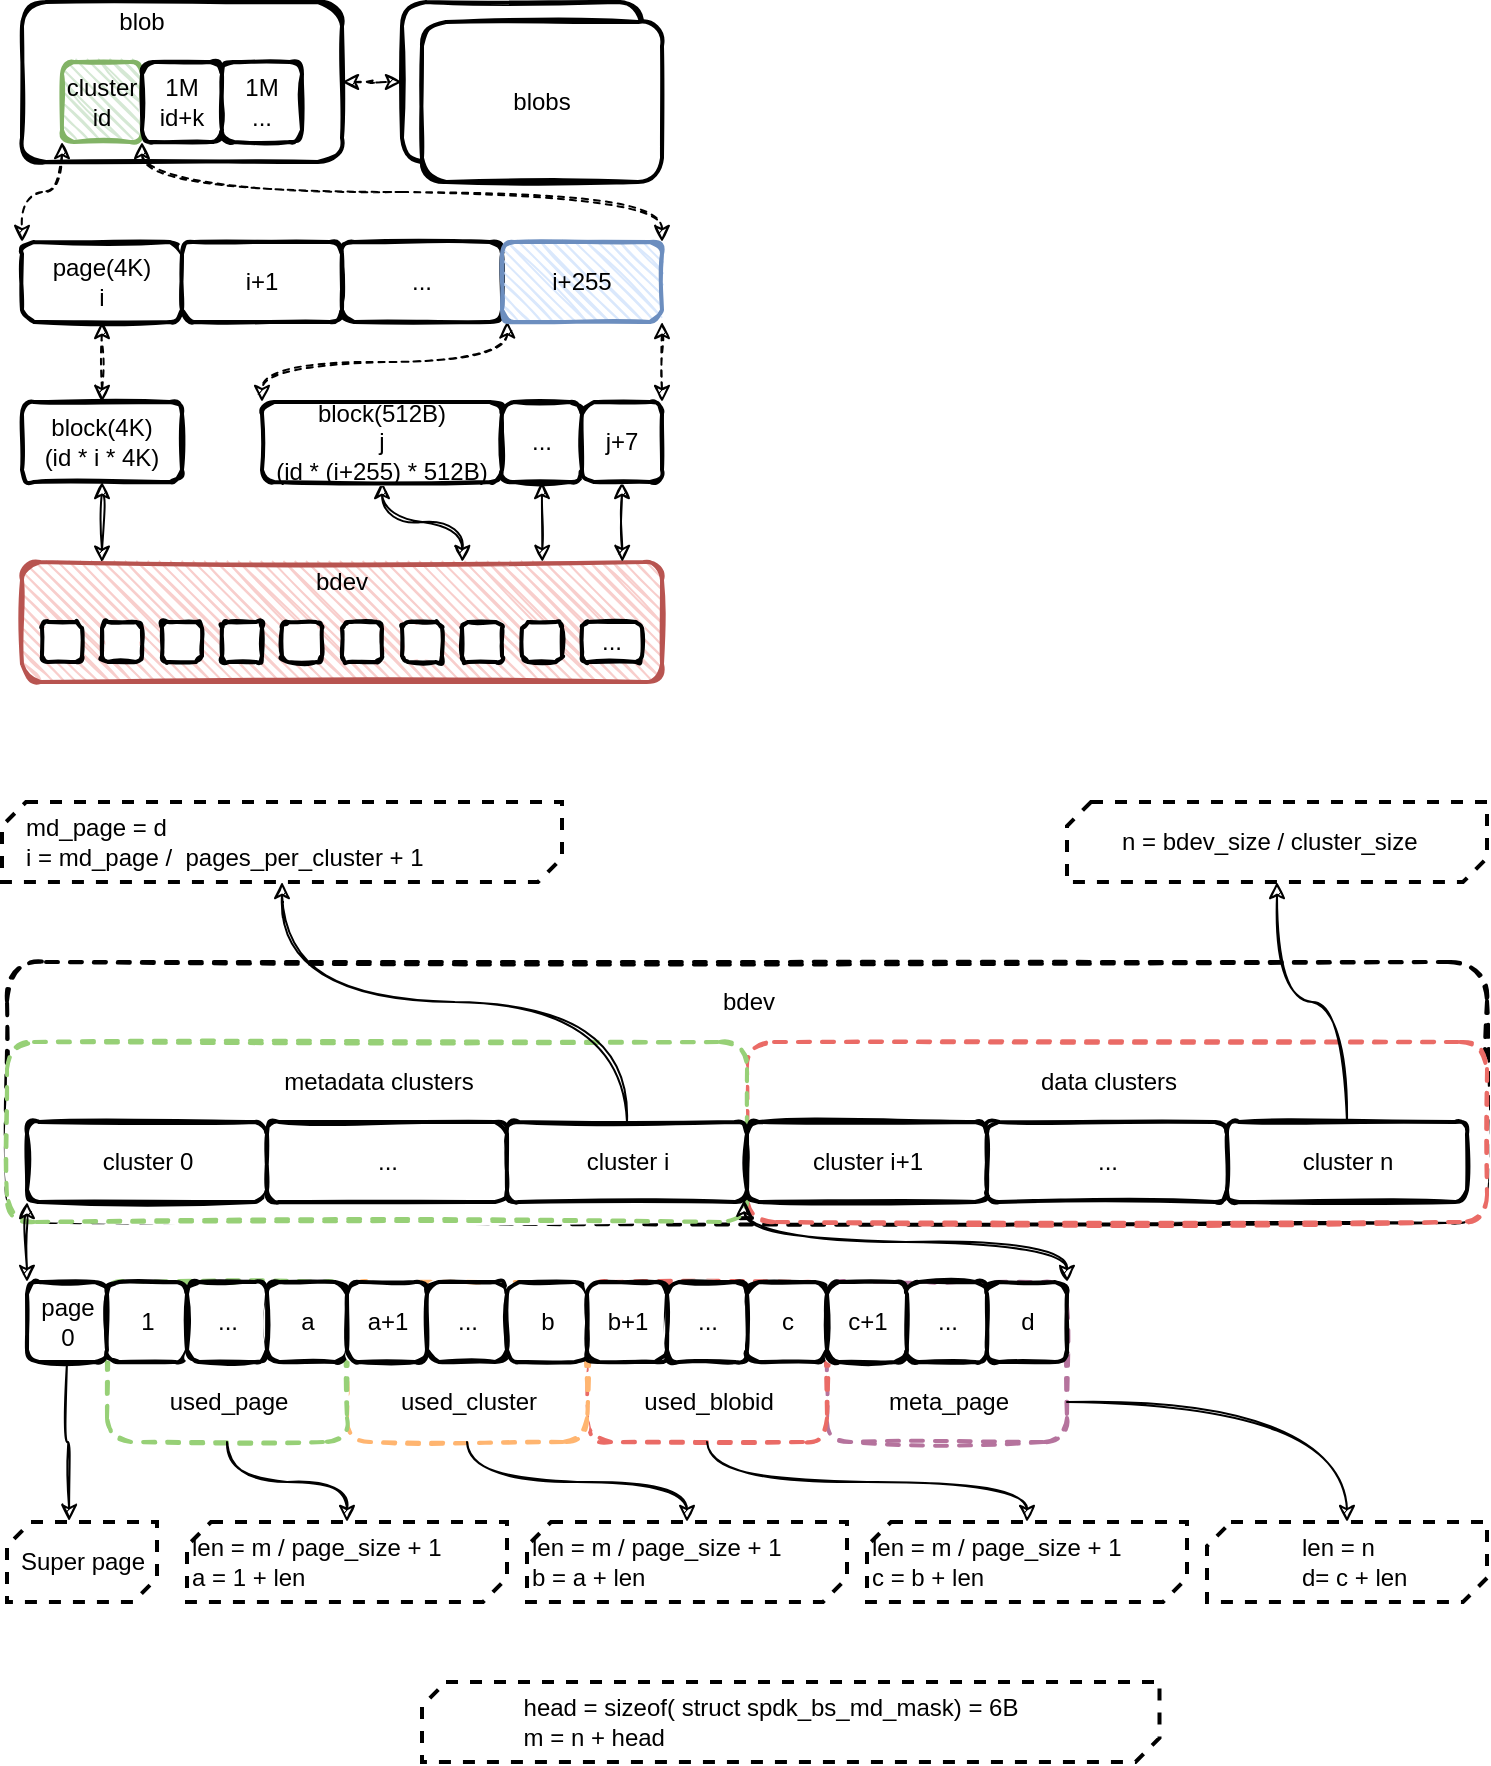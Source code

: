 <mxfile version="14.8.5" type="github" pages="3">
  <diagram id="HMUfEcPvsCLcHgVx3CYw" name="blobstore">
    <mxGraphModel dx="813" dy="528" grid="1" gridSize="10" guides="1" tooltips="1" connect="1" arrows="1" fold="1" page="1" pageScale="1" pageWidth="827" pageHeight="1169" math="0" shadow="0">
      <root>
        <mxCell id="0" />
        <mxCell id="1" parent="0" />
        <mxCell id="opUjCVgP9MgVqrXwYfAH-7" style="edgeStyle=orthogonalEdgeStyle;curved=1;rounded=0;sketch=1;orthogonalLoop=1;jettySize=auto;html=1;entryX=0;entryY=0.5;entryDx=0;entryDy=0;dashed=1;startArrow=classic;startFill=1;" parent="1" source="yjkvnuQAUtMfFMIKTsWW-1" target="opUjCVgP9MgVqrXwYfAH-2" edge="1">
          <mxGeometry relative="1" as="geometry" />
        </mxCell>
        <mxCell id="yjkvnuQAUtMfFMIKTsWW-1" value="" style="rounded=1;whiteSpace=wrap;html=1;strokeWidth=2;fillWeight=4;hachureGap=8;hachureAngle=45;sketch=1;fillColor=#FFFFFF;" parent="1" vertex="1">
          <mxGeometry x="40" y="40" width="160" height="80" as="geometry" />
        </mxCell>
        <UserObject label="blob" placeholders="1" name="Variable" id="opUjCVgP9MgVqrXwYfAH-1">
          <mxCell style="text;html=1;strokeColor=none;fillColor=none;align=center;verticalAlign=middle;whiteSpace=wrap;overflow=hidden;fillWeight=1;hachureGap=4;" parent="1" vertex="1">
            <mxGeometry x="75" y="40" width="50" height="20" as="geometry" />
          </mxCell>
        </UserObject>
        <mxCell id="opUjCVgP9MgVqrXwYfAH-2" value="" style="rounded=1;whiteSpace=wrap;html=1;strokeWidth=2;fillWeight=4;hachureGap=8;hachureAngle=45;sketch=1;fillColor=#FFFFFF;" parent="1" vertex="1">
          <mxGeometry x="230" y="40" width="120" height="80" as="geometry" />
        </mxCell>
        <mxCell id="opUjCVgP9MgVqrXwYfAH-3" value="blobs" style="rounded=1;whiteSpace=wrap;html=1;strokeWidth=2;fillWeight=4;hachureGap=8;hachureAngle=45;sketch=1;fillColor=#FFFFFF;" parent="1" vertex="1">
          <mxGeometry x="240" y="50" width="120" height="80" as="geometry" />
        </mxCell>
        <mxCell id="opUjCVgP9MgVqrXwYfAH-14" style="edgeStyle=orthogonalEdgeStyle;curved=1;rounded=0;sketch=1;orthogonalLoop=1;jettySize=auto;html=1;exitX=0;exitY=1;exitDx=0;exitDy=0;entryX=0;entryY=0;entryDx=0;entryDy=0;dashed=1;startArrow=classic;startFill=1;" parent="1" source="opUjCVgP9MgVqrXwYfAH-5" target="opUjCVgP9MgVqrXwYfAH-9" edge="1">
          <mxGeometry relative="1" as="geometry" />
        </mxCell>
        <mxCell id="opUjCVgP9MgVqrXwYfAH-15" style="edgeStyle=orthogonalEdgeStyle;curved=1;rounded=0;sketch=1;orthogonalLoop=1;jettySize=auto;html=1;entryX=1;entryY=0;entryDx=0;entryDy=0;dashed=1;startArrow=classic;startFill=1;exitX=0;exitY=1;exitDx=0;exitDy=0;" parent="1" source="opUjCVgP9MgVqrXwYfAH-6" target="opUjCVgP9MgVqrXwYfAH-13" edge="1">
          <mxGeometry relative="1" as="geometry" />
        </mxCell>
        <mxCell id="opUjCVgP9MgVqrXwYfAH-5" value="cluster&lt;br&gt;id" style="rounded=1;whiteSpace=wrap;html=1;strokeWidth=2;fillWeight=1;hachureGap=4;hachureAngle=45;sketch=1;fillColor=#d5e8d4;strokeColor=#82b366;" parent="1" vertex="1">
          <mxGeometry x="60" y="70" width="40" height="40" as="geometry" />
        </mxCell>
        <mxCell id="opUjCVgP9MgVqrXwYfAH-6" value="1M&lt;br&gt;id+k" style="rounded=1;whiteSpace=wrap;html=1;strokeWidth=2;fillWeight=4;hachureGap=8;hachureAngle=45;sketch=1;fillColor=#FFFFFF;" parent="1" vertex="1">
          <mxGeometry x="100" y="70" width="40" height="40" as="geometry" />
        </mxCell>
        <mxCell id="opUjCVgP9MgVqrXwYfAH-17" style="edgeStyle=orthogonalEdgeStyle;curved=1;rounded=0;sketch=1;orthogonalLoop=1;jettySize=auto;html=1;entryX=0.5;entryY=0;entryDx=0;entryDy=0;dashed=1;startArrow=classic;startFill=1;" parent="1" source="opUjCVgP9MgVqrXwYfAH-9" target="opUjCVgP9MgVqrXwYfAH-16" edge="1">
          <mxGeometry relative="1" as="geometry" />
        </mxCell>
        <mxCell id="opUjCVgP9MgVqrXwYfAH-9" value="page(4K)&lt;br&gt;i" style="rounded=1;whiteSpace=wrap;html=1;strokeWidth=2;fillWeight=4;hachureGap=8;hachureAngle=45;sketch=1;fillColor=#FFFFFF;" parent="1" vertex="1">
          <mxGeometry x="40" y="160" width="80" height="40" as="geometry" />
        </mxCell>
        <mxCell id="opUjCVgP9MgVqrXwYfAH-11" value="i+1" style="rounded=1;whiteSpace=wrap;html=1;strokeWidth=2;fillWeight=4;hachureGap=8;hachureAngle=45;sketch=1;fillColor=#FFFFFF;" parent="1" vertex="1">
          <mxGeometry x="120" y="160" width="80" height="40" as="geometry" />
        </mxCell>
        <mxCell id="opUjCVgP9MgVqrXwYfAH-12" value="..." style="rounded=1;whiteSpace=wrap;html=1;strokeWidth=2;fillWeight=4;hachureGap=8;hachureAngle=45;sketch=1;fillColor=#FFFFFF;" parent="1" vertex="1">
          <mxGeometry x="200" y="160" width="80" height="40" as="geometry" />
        </mxCell>
        <mxCell id="opUjCVgP9MgVqrXwYfAH-43" style="edgeStyle=orthogonalEdgeStyle;curved=1;rounded=0;sketch=1;orthogonalLoop=1;jettySize=auto;html=1;entryX=0;entryY=0;entryDx=0;entryDy=0;startArrow=classic;startFill=1;exitX=0.033;exitY=0.992;exitDx=0;exitDy=0;exitPerimeter=0;dashed=1;" parent="1" source="opUjCVgP9MgVqrXwYfAH-13" target="opUjCVgP9MgVqrXwYfAH-39" edge="1">
          <mxGeometry relative="1" as="geometry" />
        </mxCell>
        <mxCell id="opUjCVgP9MgVqrXwYfAH-44" style="edgeStyle=orthogonalEdgeStyle;curved=1;rounded=0;sketch=1;orthogonalLoop=1;jettySize=auto;html=1;entryX=1;entryY=0;entryDx=0;entryDy=0;dashed=1;startArrow=classic;startFill=1;exitX=1;exitY=1;exitDx=0;exitDy=0;" parent="1" source="opUjCVgP9MgVqrXwYfAH-13" target="opUjCVgP9MgVqrXwYfAH-42" edge="1">
          <mxGeometry relative="1" as="geometry" />
        </mxCell>
        <mxCell id="opUjCVgP9MgVqrXwYfAH-13" value="i+255" style="rounded=1;whiteSpace=wrap;html=1;strokeWidth=2;fillWeight=1;hachureGap=4;hachureAngle=45;sketch=1;fillColor=#dae8fc;strokeColor=#6c8ebf;" parent="1" vertex="1">
          <mxGeometry x="280" y="160" width="80" height="40" as="geometry" />
        </mxCell>
        <mxCell id="opUjCVgP9MgVqrXwYfAH-38" style="edgeStyle=orthogonalEdgeStyle;curved=1;rounded=0;sketch=1;orthogonalLoop=1;jettySize=auto;html=1;entryX=0.125;entryY=0.006;entryDx=0;entryDy=0;entryPerimeter=0;startArrow=classic;startFill=1;" parent="1" source="opUjCVgP9MgVqrXwYfAH-16" target="opUjCVgP9MgVqrXwYfAH-21" edge="1">
          <mxGeometry relative="1" as="geometry" />
        </mxCell>
        <mxCell id="opUjCVgP9MgVqrXwYfAH-16" value="block(4K)&lt;br&gt;(id * i * 4K)" style="rounded=1;whiteSpace=wrap;html=1;strokeWidth=2;fillWeight=4;hachureGap=8;hachureAngle=45;sketch=1;fillColor=#FFFFFF;" parent="1" vertex="1">
          <mxGeometry x="40" y="240" width="80" height="40" as="geometry" />
        </mxCell>
        <mxCell id="opUjCVgP9MgVqrXwYfAH-21" value="" style="rounded=1;whiteSpace=wrap;html=1;strokeWidth=2;fillWeight=1;hachureGap=4;hachureAngle=45;sketch=1;fillColor=#f8cecc;strokeColor=#b85450;" parent="1" vertex="1">
          <mxGeometry x="40" y="320" width="320" height="60" as="geometry" />
        </mxCell>
        <mxCell id="opUjCVgP9MgVqrXwYfAH-22" value="" style="rounded=1;whiteSpace=wrap;html=1;strokeWidth=2;fillWeight=4;hachureGap=8;hachureAngle=45;sketch=1;fillColor=#FFFFFF;" parent="1" vertex="1">
          <mxGeometry x="50" y="350" width="20" height="20" as="geometry" />
        </mxCell>
        <mxCell id="opUjCVgP9MgVqrXwYfAH-28" value="" style="rounded=1;whiteSpace=wrap;html=1;strokeWidth=2;fillWeight=4;hachureGap=8;hachureAngle=45;sketch=1;fillColor=#FFFFFF;" parent="1" vertex="1">
          <mxGeometry x="80" y="350" width="20" height="20" as="geometry" />
        </mxCell>
        <mxCell id="opUjCVgP9MgVqrXwYfAH-29" value="" style="rounded=1;whiteSpace=wrap;html=1;strokeWidth=2;fillWeight=4;hachureGap=8;hachureAngle=45;sketch=1;fillColor=#FFFFFF;" parent="1" vertex="1">
          <mxGeometry x="110" y="350" width="20" height="20" as="geometry" />
        </mxCell>
        <mxCell id="opUjCVgP9MgVqrXwYfAH-30" value="" style="rounded=1;whiteSpace=wrap;html=1;strokeWidth=2;fillWeight=4;hachureGap=8;hachureAngle=45;sketch=1;fillColor=#FFFFFF;" parent="1" vertex="1">
          <mxGeometry x="140" y="350" width="20" height="20" as="geometry" />
        </mxCell>
        <mxCell id="opUjCVgP9MgVqrXwYfAH-31" value="" style="rounded=1;whiteSpace=wrap;html=1;strokeWidth=2;fillWeight=4;hachureGap=8;hachureAngle=45;sketch=1;fillColor=#FFFFFF;" parent="1" vertex="1">
          <mxGeometry x="170" y="350" width="20" height="20" as="geometry" />
        </mxCell>
        <mxCell id="opUjCVgP9MgVqrXwYfAH-32" value="" style="rounded=1;whiteSpace=wrap;html=1;strokeWidth=2;fillWeight=4;hachureGap=8;hachureAngle=45;sketch=1;fillColor=#FFFFFF;" parent="1" vertex="1">
          <mxGeometry x="200" y="350" width="20" height="20" as="geometry" />
        </mxCell>
        <mxCell id="opUjCVgP9MgVqrXwYfAH-33" value="" style="rounded=1;whiteSpace=wrap;html=1;strokeWidth=2;fillWeight=4;hachureGap=8;hachureAngle=45;sketch=1;fillColor=#FFFFFF;" parent="1" vertex="1">
          <mxGeometry x="230" y="350" width="20" height="20" as="geometry" />
        </mxCell>
        <mxCell id="opUjCVgP9MgVqrXwYfAH-34" value="" style="rounded=1;whiteSpace=wrap;html=1;strokeWidth=2;fillWeight=4;hachureGap=8;hachureAngle=45;sketch=1;fillColor=#FFFFFF;" parent="1" vertex="1">
          <mxGeometry x="260" y="350" width="20" height="20" as="geometry" />
        </mxCell>
        <mxCell id="opUjCVgP9MgVqrXwYfAH-35" value="" style="rounded=1;whiteSpace=wrap;html=1;strokeWidth=2;fillWeight=4;hachureGap=8;hachureAngle=45;sketch=1;fillColor=#FFFFFF;" parent="1" vertex="1">
          <mxGeometry x="290" y="350" width="20" height="20" as="geometry" />
        </mxCell>
        <mxCell id="opUjCVgP9MgVqrXwYfAH-36" value="..." style="rounded=1;whiteSpace=wrap;html=1;strokeWidth=2;fillWeight=4;hachureGap=8;hachureAngle=45;sketch=1;fillColor=#FFFFFF;" parent="1" vertex="1">
          <mxGeometry x="320" y="350" width="30" height="20" as="geometry" />
        </mxCell>
        <UserObject label="bdev" placeholders="1" name="Variable" id="opUjCVgP9MgVqrXwYfAH-37">
          <mxCell style="text;html=1;strokeColor=none;fillColor=none;align=center;verticalAlign=middle;whiteSpace=wrap;overflow=hidden;dashed=1;fillWeight=1;hachureGap=4;" parent="1" vertex="1">
            <mxGeometry x="160" y="320" width="80" height="20" as="geometry" />
          </mxCell>
        </UserObject>
        <mxCell id="opUjCVgP9MgVqrXwYfAH-45" style="edgeStyle=orthogonalEdgeStyle;curved=1;rounded=0;sketch=1;orthogonalLoop=1;jettySize=auto;html=1;entryX=0.688;entryY=0;entryDx=0;entryDy=0;entryPerimeter=0;startArrow=classic;startFill=1;" parent="1" source="opUjCVgP9MgVqrXwYfAH-39" target="opUjCVgP9MgVqrXwYfAH-21" edge="1">
          <mxGeometry relative="1" as="geometry" />
        </mxCell>
        <mxCell id="opUjCVgP9MgVqrXwYfAH-39" value="block(512B)&lt;br&gt;j&lt;br&gt;(id * (i+255) * 512B)" style="rounded=1;whiteSpace=wrap;html=1;strokeWidth=2;fillWeight=4;hachureGap=8;hachureAngle=45;sketch=1;fillColor=#FFFFFF;" parent="1" vertex="1">
          <mxGeometry x="160" y="240" width="120" height="40" as="geometry" />
        </mxCell>
        <mxCell id="opUjCVgP9MgVqrXwYfAH-46" style="edgeStyle=orthogonalEdgeStyle;curved=1;rounded=0;sketch=1;orthogonalLoop=1;jettySize=auto;html=1;entryX=0.813;entryY=0;entryDx=0;entryDy=0;entryPerimeter=0;startArrow=classic;startFill=1;" parent="1" source="opUjCVgP9MgVqrXwYfAH-41" target="opUjCVgP9MgVqrXwYfAH-21" edge="1">
          <mxGeometry relative="1" as="geometry" />
        </mxCell>
        <mxCell id="opUjCVgP9MgVqrXwYfAH-41" value="..." style="rounded=1;whiteSpace=wrap;html=1;strokeWidth=2;fillWeight=4;hachureGap=8;hachureAngle=45;sketch=1;fillColor=#FFFFFF;" parent="1" vertex="1">
          <mxGeometry x="280" y="240" width="40" height="40" as="geometry" />
        </mxCell>
        <mxCell id="opUjCVgP9MgVqrXwYfAH-47" style="edgeStyle=orthogonalEdgeStyle;curved=1;rounded=0;sketch=1;orthogonalLoop=1;jettySize=auto;html=1;entryX=0.938;entryY=0;entryDx=0;entryDy=0;entryPerimeter=0;startArrow=classic;startFill=1;" parent="1" source="opUjCVgP9MgVqrXwYfAH-42" target="opUjCVgP9MgVqrXwYfAH-21" edge="1">
          <mxGeometry relative="1" as="geometry" />
        </mxCell>
        <mxCell id="opUjCVgP9MgVqrXwYfAH-42" value="j+7" style="rounded=1;whiteSpace=wrap;html=1;strokeWidth=2;fillWeight=4;hachureGap=8;hachureAngle=45;sketch=1;fillColor=#FFFFFF;" parent="1" vertex="1">
          <mxGeometry x="320" y="240" width="40" height="40" as="geometry" />
        </mxCell>
        <mxCell id="MxjPXMLoZIJZ8kRGRF24-5" value="" style="group" parent="1" vertex="1" connectable="0">
          <mxGeometry x="30" y="440" width="742.5" height="400" as="geometry" />
        </mxCell>
        <mxCell id="MxjPXMLoZIJZ8kRGRF24-3" value="" style="rounded=1;whiteSpace=wrap;html=1;strokeWidth=2;fillWeight=1;hachureGap=4;hachureAngle=45;sketch=1;dashed=1;" parent="MxjPXMLoZIJZ8kRGRF24-5" vertex="1">
          <mxGeometry x="2.5" y="80" width="740" height="130" as="geometry" />
        </mxCell>
        <mxCell id="6Unt2uhk5CP6XBJUHgeK-4" value="" style="rounded=1;whiteSpace=wrap;html=1;strokeWidth=2;fillWeight=1;hachureGap=4;hachureAngle=45;sketch=1;dashed=1;strokeColor=#B5739D;" parent="MxjPXMLoZIJZ8kRGRF24-5" vertex="1">
          <mxGeometry x="412.5" y="240" width="120" height="80" as="geometry" />
        </mxCell>
        <mxCell id="6Unt2uhk5CP6XBJUHgeK-3" value="" style="rounded=1;whiteSpace=wrap;html=1;strokeWidth=2;fillWeight=1;hachureGap=4;hachureAngle=45;sketch=1;dashed=1;strokeColor=#EA6B66;" parent="MxjPXMLoZIJZ8kRGRF24-5" vertex="1">
          <mxGeometry x="292.5" y="240" width="120" height="80" as="geometry" />
        </mxCell>
        <mxCell id="6Unt2uhk5CP6XBJUHgeK-2" value="" style="rounded=1;whiteSpace=wrap;html=1;strokeWidth=2;fillWeight=1;hachureGap=4;hachureAngle=45;sketch=1;dashed=1;strokeColor=#FFB570;" parent="MxjPXMLoZIJZ8kRGRF24-5" vertex="1">
          <mxGeometry x="172.5" y="240" width="120" height="80" as="geometry" />
        </mxCell>
        <mxCell id="6Unt2uhk5CP6XBJUHgeK-1" value="" style="rounded=1;whiteSpace=wrap;html=1;strokeWidth=2;fillWeight=1;hachureGap=4;hachureAngle=45;sketch=1;dashed=1;strokeColor=#97D077;" parent="MxjPXMLoZIJZ8kRGRF24-5" vertex="1">
          <mxGeometry x="52.5" y="240" width="120" height="80" as="geometry" />
        </mxCell>
        <mxCell id="L-JeNa4OgQUWgZ7uCy0m-9" value="" style="rounded=1;whiteSpace=wrap;html=1;strokeWidth=2;fillWeight=1;hachureGap=4;hachureAngle=45;sketch=1;dashed=1;strokeColor=#EA6B66;" parent="MxjPXMLoZIJZ8kRGRF24-5" vertex="1">
          <mxGeometry x="372.5" y="120" width="370" height="90" as="geometry" />
        </mxCell>
        <mxCell id="L-JeNa4OgQUWgZ7uCy0m-8" value="" style="rounded=1;whiteSpace=wrap;html=1;strokeWidth=2;fillWeight=1;hachureGap=4;hachureAngle=45;sketch=1;dashed=1;strokeColor=#97D077;" parent="MxjPXMLoZIJZ8kRGRF24-5" vertex="1">
          <mxGeometry x="2.5" y="120" width="370" height="90" as="geometry" />
        </mxCell>
        <mxCell id="L-JeNa4OgQUWgZ7uCy0m-1" value="cluster 0" style="rounded=1;whiteSpace=wrap;html=1;strokeWidth=2;fillWeight=1;hachureGap=4;hachureAngle=45;sketch=1;" parent="MxjPXMLoZIJZ8kRGRF24-5" vertex="1">
          <mxGeometry x="12.5" y="160" width="120" height="40" as="geometry" />
        </mxCell>
        <mxCell id="L-JeNa4OgQUWgZ7uCy0m-2" value="..." style="rounded=1;whiteSpace=wrap;html=1;strokeWidth=2;fillWeight=1;hachureGap=4;hachureAngle=45;sketch=1;" parent="MxjPXMLoZIJZ8kRGRF24-5" vertex="1">
          <mxGeometry x="132.5" y="160" width="120" height="40" as="geometry" />
        </mxCell>
        <mxCell id="L-JeNa4OgQUWgZ7uCy0m-3" value="page&lt;br&gt;0" style="rounded=1;whiteSpace=wrap;html=1;strokeWidth=2;fillWeight=1;hachureGap=4;hachureAngle=45;sketch=1;" parent="MxjPXMLoZIJZ8kRGRF24-5" vertex="1">
          <mxGeometry x="12.5" y="240" width="40" height="40" as="geometry" />
        </mxCell>
        <mxCell id="L-JeNa4OgQUWgZ7uCy0m-4" value="cluster i" style="rounded=1;whiteSpace=wrap;html=1;strokeWidth=2;fillWeight=1;hachureGap=4;hachureAngle=45;sketch=1;" parent="MxjPXMLoZIJZ8kRGRF24-5" vertex="1">
          <mxGeometry x="252.5" y="160" width="120" height="40" as="geometry" />
        </mxCell>
        <mxCell id="L-JeNa4OgQUWgZ7uCy0m-25" style="edgeStyle=orthogonalEdgeStyle;curved=1;rounded=0;sketch=1;orthogonalLoop=1;jettySize=auto;html=1;exitX=0.988;exitY=0.972;exitDx=0;exitDy=0;entryX=1;entryY=0;entryDx=0;entryDy=0;startArrow=classic;startFill=1;exitPerimeter=0;" parent="MxjPXMLoZIJZ8kRGRF24-5" source="L-JeNa4OgQUWgZ7uCy0m-4" target="6Unt2uhk5CP6XBJUHgeK-10" edge="1">
          <mxGeometry relative="1" as="geometry">
            <Array as="points">
              <mxPoint x="371.5" y="220" />
              <mxPoint x="532.5" y="220" />
            </Array>
          </mxGeometry>
        </mxCell>
        <mxCell id="L-JeNa4OgQUWgZ7uCy0m-5" value="cluster i+1" style="rounded=1;whiteSpace=wrap;html=1;strokeWidth=2;fillWeight=1;hachureGap=4;hachureAngle=45;sketch=1;" parent="MxjPXMLoZIJZ8kRGRF24-5" vertex="1">
          <mxGeometry x="372.5" y="160" width="120" height="40" as="geometry" />
        </mxCell>
        <mxCell id="L-JeNa4OgQUWgZ7uCy0m-6" value="..." style="rounded=1;whiteSpace=wrap;html=1;strokeWidth=2;fillWeight=1;hachureGap=4;hachureAngle=45;sketch=1;" parent="MxjPXMLoZIJZ8kRGRF24-5" vertex="1">
          <mxGeometry x="492.5" y="160" width="120" height="40" as="geometry" />
        </mxCell>
        <mxCell id="L-JeNa4OgQUWgZ7uCy0m-7" value="cluster n" style="rounded=1;whiteSpace=wrap;html=1;strokeWidth=2;fillWeight=1;hachureGap=4;hachureAngle=45;sketch=1;" parent="MxjPXMLoZIJZ8kRGRF24-5" vertex="1">
          <mxGeometry x="612.5" y="160" width="120" height="40" as="geometry" />
        </mxCell>
        <mxCell id="L-JeNa4OgQUWgZ7uCy0m-11" style="edgeStyle=orthogonalEdgeStyle;curved=1;rounded=0;sketch=1;orthogonalLoop=1;jettySize=auto;html=1;exitX=0;exitY=1;exitDx=0;exitDy=0;entryX=0;entryY=0;entryDx=0;entryDy=0;startArrow=classic;startFill=1;" parent="MxjPXMLoZIJZ8kRGRF24-5" source="L-JeNa4OgQUWgZ7uCy0m-1" target="L-JeNa4OgQUWgZ7uCy0m-3" edge="1">
          <mxGeometry relative="1" as="geometry" />
        </mxCell>
        <mxCell id="L-JeNa4OgQUWgZ7uCy0m-12" value="metadata clusters" style="text;html=1;align=center;verticalAlign=middle;resizable=0;points=[];autosize=1;strokeColor=none;" parent="MxjPXMLoZIJZ8kRGRF24-5" vertex="1">
          <mxGeometry x="132.5" y="130" width="110" height="20" as="geometry" />
        </mxCell>
        <mxCell id="L-JeNa4OgQUWgZ7uCy0m-13" value="data clusters" style="text;html=1;align=center;verticalAlign=middle;resizable=0;points=[];autosize=1;strokeColor=none;" parent="MxjPXMLoZIJZ8kRGRF24-5" vertex="1">
          <mxGeometry x="512.5" y="130" width="80" height="20" as="geometry" />
        </mxCell>
        <mxCell id="L-JeNa4OgQUWgZ7uCy0m-14" value="1" style="rounded=1;whiteSpace=wrap;html=1;strokeWidth=2;fillWeight=1;hachureGap=4;hachureAngle=45;sketch=1;" parent="MxjPXMLoZIJZ8kRGRF24-5" vertex="1">
          <mxGeometry x="52.5" y="240" width="40" height="40" as="geometry" />
        </mxCell>
        <mxCell id="L-JeNa4OgQUWgZ7uCy0m-15" value="..." style="rounded=1;whiteSpace=wrap;html=1;strokeWidth=2;fillWeight=1;hachureGap=4;hachureAngle=45;sketch=1;" parent="MxjPXMLoZIJZ8kRGRF24-5" vertex="1">
          <mxGeometry x="92.5" y="240" width="40" height="40" as="geometry" />
        </mxCell>
        <mxCell id="L-JeNa4OgQUWgZ7uCy0m-16" value="a" style="rounded=1;whiteSpace=wrap;html=1;strokeWidth=2;fillWeight=1;hachureGap=4;hachureAngle=45;sketch=1;" parent="MxjPXMLoZIJZ8kRGRF24-5" vertex="1">
          <mxGeometry x="132.5" y="240" width="40" height="40" as="geometry" />
        </mxCell>
        <mxCell id="L-JeNa4OgQUWgZ7uCy0m-17" value="a+1" style="rounded=1;whiteSpace=wrap;html=1;strokeWidth=2;fillWeight=1;hachureGap=4;hachureAngle=45;sketch=1;" parent="MxjPXMLoZIJZ8kRGRF24-5" vertex="1">
          <mxGeometry x="172.5" y="240" width="40" height="40" as="geometry" />
        </mxCell>
        <mxCell id="L-JeNa4OgQUWgZ7uCy0m-18" value="..." style="rounded=1;whiteSpace=wrap;html=1;strokeWidth=2;fillWeight=1;hachureGap=4;hachureAngle=45;sketch=1;" parent="MxjPXMLoZIJZ8kRGRF24-5" vertex="1">
          <mxGeometry x="212.5" y="240" width="40" height="40" as="geometry" />
        </mxCell>
        <mxCell id="L-JeNa4OgQUWgZ7uCy0m-19" value="b" style="rounded=1;whiteSpace=wrap;html=1;strokeWidth=2;fillWeight=1;hachureGap=4;hachureAngle=45;sketch=1;" parent="MxjPXMLoZIJZ8kRGRF24-5" vertex="1">
          <mxGeometry x="252.5" y="240" width="40" height="40" as="geometry" />
        </mxCell>
        <mxCell id="L-JeNa4OgQUWgZ7uCy0m-20" value="b+1" style="rounded=1;whiteSpace=wrap;html=1;strokeWidth=2;fillWeight=1;hachureGap=4;hachureAngle=45;sketch=1;" parent="MxjPXMLoZIJZ8kRGRF24-5" vertex="1">
          <mxGeometry x="292.5" y="240" width="40" height="40" as="geometry" />
        </mxCell>
        <mxCell id="L-JeNa4OgQUWgZ7uCy0m-21" value="..." style="rounded=1;whiteSpace=wrap;html=1;strokeWidth=2;fillWeight=1;hachureGap=4;hachureAngle=45;sketch=1;" parent="MxjPXMLoZIJZ8kRGRF24-5" vertex="1">
          <mxGeometry x="332.5" y="240" width="40" height="40" as="geometry" />
        </mxCell>
        <mxCell id="L-JeNa4OgQUWgZ7uCy0m-22" value="c" style="rounded=1;whiteSpace=wrap;html=1;strokeWidth=2;fillWeight=1;hachureGap=4;hachureAngle=45;sketch=1;" parent="MxjPXMLoZIJZ8kRGRF24-5" vertex="1">
          <mxGeometry x="372.5" y="240" width="40" height="40" as="geometry" />
        </mxCell>
        <mxCell id="L-JeNa4OgQUWgZ7uCy0m-23" value="c+1" style="rounded=1;whiteSpace=wrap;html=1;strokeWidth=2;fillWeight=1;hachureGap=4;hachureAngle=45;sketch=1;" parent="MxjPXMLoZIJZ8kRGRF24-5" vertex="1">
          <mxGeometry x="412.5" y="240" width="40" height="40" as="geometry" />
        </mxCell>
        <mxCell id="L-JeNa4OgQUWgZ7uCy0m-24" value="..." style="rounded=1;whiteSpace=wrap;html=1;strokeWidth=2;fillWeight=1;hachureGap=4;hachureAngle=45;sketch=1;" parent="MxjPXMLoZIJZ8kRGRF24-5" vertex="1">
          <mxGeometry x="452.5" y="240" width="40" height="40" as="geometry" />
        </mxCell>
        <mxCell id="6Unt2uhk5CP6XBJUHgeK-5" value="used_page" style="text;html=1;align=center;verticalAlign=middle;resizable=0;points=[];autosize=1;strokeColor=none;" parent="MxjPXMLoZIJZ8kRGRF24-5" vertex="1">
          <mxGeometry x="77.5" y="290" width="70" height="20" as="geometry" />
        </mxCell>
        <mxCell id="6Unt2uhk5CP6XBJUHgeK-6" value="used_cluster" style="text;html=1;align=center;verticalAlign=middle;resizable=0;points=[];autosize=1;strokeColor=none;" parent="MxjPXMLoZIJZ8kRGRF24-5" vertex="1">
          <mxGeometry x="192.5" y="290" width="80" height="20" as="geometry" />
        </mxCell>
        <mxCell id="6Unt2uhk5CP6XBJUHgeK-8" value="used_blobid" style="text;html=1;align=center;verticalAlign=middle;resizable=0;points=[];autosize=1;strokeColor=none;" parent="MxjPXMLoZIJZ8kRGRF24-5" vertex="1">
          <mxGeometry x="312.5" y="290" width="80" height="20" as="geometry" />
        </mxCell>
        <mxCell id="6Unt2uhk5CP6XBJUHgeK-9" value="meta_page" style="text;html=1;align=center;verticalAlign=middle;resizable=0;points=[];autosize=1;strokeColor=none;" parent="MxjPXMLoZIJZ8kRGRF24-5" vertex="1">
          <mxGeometry x="432.5" y="290" width="80" height="20" as="geometry" />
        </mxCell>
        <mxCell id="6Unt2uhk5CP6XBJUHgeK-10" value="d" style="rounded=1;whiteSpace=wrap;html=1;strokeWidth=2;fillWeight=1;hachureGap=4;hachureAngle=45;sketch=1;" parent="MxjPXMLoZIJZ8kRGRF24-5" vertex="1">
          <mxGeometry x="492.5" y="240" width="40" height="40" as="geometry" />
        </mxCell>
        <mxCell id="Uh_ZIttiFILdBuIlEJJW-7" value="" style="verticalLabelPosition=bottom;verticalAlign=top;html=1;shape=mxgraph.basic.diag_snip_rect;dx=6;dashed=1;fillWeight=1;hachureGap=4;fillColor=#FFFFFF;strokeWidth=2;" parent="MxjPXMLoZIJZ8kRGRF24-5" vertex="1">
          <mxGeometry x="2.5" y="360" width="75" height="40" as="geometry" />
        </mxCell>
        <mxCell id="Uh_ZIttiFILdBuIlEJJW-9" style="edgeStyle=orthogonalEdgeStyle;curved=1;rounded=0;sketch=1;orthogonalLoop=1;jettySize=auto;html=1;entryX=0.414;entryY=-0.011;entryDx=0;entryDy=0;entryPerimeter=0;startArrow=none;startFill=0;" parent="MxjPXMLoZIJZ8kRGRF24-5" source="L-JeNa4OgQUWgZ7uCy0m-3" target="Uh_ZIttiFILdBuIlEJJW-7" edge="1">
          <mxGeometry relative="1" as="geometry" />
        </mxCell>
        <mxCell id="Uh_ZIttiFILdBuIlEJJW-8" value="Super page" style="text;html=1;align=center;verticalAlign=middle;resizable=0;points=[];autosize=1;strokeColor=none;" parent="MxjPXMLoZIJZ8kRGRF24-5" vertex="1">
          <mxGeometry y="370" width="80" height="20" as="geometry" />
        </mxCell>
        <mxCell id="Uh_ZIttiFILdBuIlEJJW-10" value="" style="verticalLabelPosition=bottom;verticalAlign=top;html=1;shape=mxgraph.basic.diag_snip_rect;dx=6;dashed=1;fillWeight=1;hachureGap=4;fillColor=#FFFFFF;strokeWidth=2;" parent="MxjPXMLoZIJZ8kRGRF24-5" vertex="1">
          <mxGeometry x="92.5" y="360" width="160" height="40" as="geometry" />
        </mxCell>
        <mxCell id="Uh_ZIttiFILdBuIlEJJW-12" style="edgeStyle=orthogonalEdgeStyle;curved=1;rounded=0;sketch=1;orthogonalLoop=1;jettySize=auto;html=1;entryX=0.5;entryY=0;entryDx=0;entryDy=0;entryPerimeter=0;startArrow=none;startFill=0;" parent="MxjPXMLoZIJZ8kRGRF24-5" source="6Unt2uhk5CP6XBJUHgeK-1" target="Uh_ZIttiFILdBuIlEJJW-10" edge="1">
          <mxGeometry relative="1" as="geometry" />
        </mxCell>
        <mxCell id="Uh_ZIttiFILdBuIlEJJW-11" value="len = m / page_size + 1&lt;br&gt;a = 1 + len" style="text;html=1;align=left;verticalAlign=middle;resizable=0;points=[];autosize=1;strokeColor=none;" parent="MxjPXMLoZIJZ8kRGRF24-5" vertex="1">
          <mxGeometry x="92.5" y="365" width="140" height="30" as="geometry" />
        </mxCell>
        <mxCell id="Uh_ZIttiFILdBuIlEJJW-13" value="" style="verticalLabelPosition=bottom;verticalAlign=top;html=1;shape=mxgraph.basic.diag_snip_rect;dx=6;dashed=1;fillWeight=1;hachureGap=4;fillColor=#FFFFFF;strokeWidth=2;" parent="MxjPXMLoZIJZ8kRGRF24-5" vertex="1">
          <mxGeometry x="262.5" y="360" width="160" height="40" as="geometry" />
        </mxCell>
        <mxCell id="Uh_ZIttiFILdBuIlEJJW-15" style="edgeStyle=orthogonalEdgeStyle;curved=1;rounded=0;sketch=1;orthogonalLoop=1;jettySize=auto;html=1;entryX=0.5;entryY=0;entryDx=0;entryDy=0;entryPerimeter=0;startArrow=none;startFill=0;" parent="MxjPXMLoZIJZ8kRGRF24-5" source="6Unt2uhk5CP6XBJUHgeK-2" target="Uh_ZIttiFILdBuIlEJJW-13" edge="1">
          <mxGeometry relative="1" as="geometry" />
        </mxCell>
        <mxCell id="Uh_ZIttiFILdBuIlEJJW-14" value="len = m / page_size + 1&lt;br&gt;b = a + len" style="text;html=1;align=left;verticalAlign=middle;resizable=0;points=[];autosize=1;strokeColor=none;" parent="MxjPXMLoZIJZ8kRGRF24-5" vertex="1">
          <mxGeometry x="262.5" y="365" width="140" height="30" as="geometry" />
        </mxCell>
        <mxCell id="Uh_ZIttiFILdBuIlEJJW-16" value="" style="verticalLabelPosition=bottom;verticalAlign=top;html=1;shape=mxgraph.basic.diag_snip_rect;dx=6;dashed=1;fillWeight=1;hachureGap=4;fillColor=#FFFFFF;strokeWidth=2;" parent="MxjPXMLoZIJZ8kRGRF24-5" vertex="1">
          <mxGeometry x="432.5" y="360" width="160" height="40" as="geometry" />
        </mxCell>
        <mxCell id="Uh_ZIttiFILdBuIlEJJW-18" style="edgeStyle=orthogonalEdgeStyle;curved=1;rounded=0;sketch=1;orthogonalLoop=1;jettySize=auto;html=1;entryX=0.5;entryY=0;entryDx=0;entryDy=0;entryPerimeter=0;startArrow=none;startFill=0;exitX=0.5;exitY=1;exitDx=0;exitDy=0;" parent="MxjPXMLoZIJZ8kRGRF24-5" source="6Unt2uhk5CP6XBJUHgeK-3" target="Uh_ZIttiFILdBuIlEJJW-16" edge="1">
          <mxGeometry relative="1" as="geometry" />
        </mxCell>
        <mxCell id="Uh_ZIttiFILdBuIlEJJW-17" value="len = m / page_size + 1&lt;br&gt;c = b + len" style="text;html=1;align=left;verticalAlign=middle;resizable=0;points=[];autosize=1;strokeColor=none;" parent="MxjPXMLoZIJZ8kRGRF24-5" vertex="1">
          <mxGeometry x="432.5" y="365" width="140" height="30" as="geometry" />
        </mxCell>
        <mxCell id="Uh_ZIttiFILdBuIlEJJW-19" value="" style="verticalLabelPosition=bottom;verticalAlign=top;html=1;shape=mxgraph.basic.diag_snip_rect;dx=6;dashed=1;fillWeight=1;hachureGap=4;fillColor=#FFFFFF;strokeWidth=2;" parent="MxjPXMLoZIJZ8kRGRF24-5" vertex="1">
          <mxGeometry x="602.5" y="360" width="140" height="40" as="geometry" />
        </mxCell>
        <mxCell id="Uh_ZIttiFILdBuIlEJJW-21" style="edgeStyle=orthogonalEdgeStyle;curved=1;rounded=0;sketch=1;orthogonalLoop=1;jettySize=auto;html=1;entryX=0.5;entryY=0;entryDx=0;entryDy=0;entryPerimeter=0;startArrow=none;startFill=0;exitX=1;exitY=0.75;exitDx=0;exitDy=0;" parent="MxjPXMLoZIJZ8kRGRF24-5" source="6Unt2uhk5CP6XBJUHgeK-4" target="Uh_ZIttiFILdBuIlEJJW-19" edge="1">
          <mxGeometry relative="1" as="geometry" />
        </mxCell>
        <mxCell id="Uh_ZIttiFILdBuIlEJJW-20" value="len = n&lt;br&gt;d= c + len" style="text;html=1;align=left;verticalAlign=middle;resizable=0;points=[];autosize=1;strokeColor=none;" parent="MxjPXMLoZIJZ8kRGRF24-5" vertex="1">
          <mxGeometry x="647.5" y="365" width="70" height="30" as="geometry" />
        </mxCell>
        <mxCell id="MxjPXMLoZIJZ8kRGRF24-1" value="" style="group" parent="MxjPXMLoZIJZ8kRGRF24-5" vertex="1" connectable="0">
          <mxGeometry width="280" height="40" as="geometry" />
        </mxCell>
        <mxCell id="Uh_ZIttiFILdBuIlEJJW-1" value="i" style="verticalLabelPosition=bottom;verticalAlign=top;html=1;shape=mxgraph.basic.diag_snip_rect;dx=6;dashed=1;fillWeight=1;hachureGap=4;fillColor=#FFFFFF;strokeWidth=2;" parent="MxjPXMLoZIJZ8kRGRF24-1" vertex="1">
          <mxGeometry width="280" height="40" as="geometry" />
        </mxCell>
        <mxCell id="Uh_ZIttiFILdBuIlEJJW-5" value="md_page = d&lt;br&gt;i = md_page /&amp;nbsp; pages_per_cluster + 1" style="text;html=1;align=left;verticalAlign=middle;resizable=0;points=[];autosize=1;strokeColor=none;" parent="MxjPXMLoZIJZ8kRGRF24-1" vertex="1">
          <mxGeometry x="10" y="5" width="210" height="30" as="geometry" />
        </mxCell>
        <mxCell id="Uh_ZIttiFILdBuIlEJJW-3" style="edgeStyle=orthogonalEdgeStyle;curved=1;rounded=0;sketch=1;orthogonalLoop=1;jettySize=auto;html=1;entryX=0.5;entryY=1;entryDx=0;entryDy=0;entryPerimeter=0;startArrow=none;startFill=0;" parent="MxjPXMLoZIJZ8kRGRF24-5" source="L-JeNa4OgQUWgZ7uCy0m-4" target="Uh_ZIttiFILdBuIlEJJW-1" edge="1">
          <mxGeometry relative="1" as="geometry" />
        </mxCell>
        <mxCell id="MxjPXMLoZIJZ8kRGRF24-2" value="" style="group" parent="MxjPXMLoZIJZ8kRGRF24-5" vertex="1" connectable="0">
          <mxGeometry x="532.5" width="210" height="40" as="geometry" />
        </mxCell>
        <mxCell id="Uh_ZIttiFILdBuIlEJJW-2" value="" style="verticalLabelPosition=bottom;verticalAlign=top;html=1;shape=mxgraph.basic.diag_snip_rect;dx=6;dashed=1;fillWeight=1;hachureGap=4;fillColor=#FFFFFF;strokeWidth=2;" parent="MxjPXMLoZIJZ8kRGRF24-2" vertex="1">
          <mxGeometry width="210" height="40" as="geometry" />
        </mxCell>
        <mxCell id="Uh_ZIttiFILdBuIlEJJW-6" value="n = bdev_size / cluster_size" style="text;html=1;align=left;verticalAlign=middle;resizable=0;points=[];autosize=1;strokeColor=none;" parent="MxjPXMLoZIJZ8kRGRF24-2" vertex="1">
          <mxGeometry x="25" y="10" width="160" height="20" as="geometry" />
        </mxCell>
        <mxCell id="MxjPXMLoZIJZ8kRGRF24-4" value="bdev" style="text;html=1;align=center;verticalAlign=middle;resizable=0;points=[];autosize=1;strokeColor=none;" parent="MxjPXMLoZIJZ8kRGRF24-5" vertex="1">
          <mxGeometry x="352.5" y="90" width="40" height="20" as="geometry" />
        </mxCell>
        <mxCell id="Uh_ZIttiFILdBuIlEJJW-4" style="edgeStyle=orthogonalEdgeStyle;curved=1;rounded=0;sketch=1;orthogonalLoop=1;jettySize=auto;html=1;entryX=0.5;entryY=1;entryDx=0;entryDy=0;entryPerimeter=0;startArrow=none;startFill=0;" parent="MxjPXMLoZIJZ8kRGRF24-5" source="L-JeNa4OgQUWgZ7uCy0m-7" target="Uh_ZIttiFILdBuIlEJJW-2" edge="1">
          <mxGeometry relative="1" as="geometry" />
        </mxCell>
        <mxCell id="PlsDY_P7VzY0_tGMzJJk-1" value="" style="verticalLabelPosition=bottom;verticalAlign=top;html=1;shape=mxgraph.basic.diag_snip_rect;dx=6;dashed=1;fillWeight=1;hachureGap=4;fillColor=#FFFFFF;strokeWidth=2;" parent="1" vertex="1">
          <mxGeometry x="240" y="880" width="368.75" height="40" as="geometry" />
        </mxCell>
        <mxCell id="PlsDY_P7VzY0_tGMzJJk-2" value="head = sizeof(&amp;nbsp;struct spdk_bs_md_mask&lt;span style=&quot;color: rgba(0 , 0 , 0 , 0) ; font-family: monospace ; font-size: 0px&quot;&gt;ra + phModel%3E%3Croot%3E%3CmxCell%20id%3D%220%22%2F%3E%3CmxCell%20id%3D%221%22%20parent%3D%220%22%2F%3E%3CmxCell%20id%3D%222%22%20value%3D%22Super%20page%22%20style%3D%22text%3Bhtml%3D1%3Balign%3Dcenter%3BverticalAlign%3Dmiddle%3Bresizable%3D0%3Bpoints%3D%5B%5D%3Bautosize%3D1%3BstrokeColor%3Dnone%3B%22%20vertex%3D%221%22%20parent%3D%221%22%3E%3CmxGeometry%20x%3D%2230%22%20y%3D%22810%22%20width%3D%2280%22%20height%3D%2220%22%20as%3D%22geometry%22%2F%3E%3C%2FmxCell%3E%3C%2Froot%3E%3C%2FmxGraphMo&lt;/span&gt;) = 6B&lt;br&gt;&lt;div style=&quot;text-align: left&quot;&gt;&lt;span&gt;m = n + head&lt;/span&gt;&lt;/div&gt;" style="text;html=1;align=center;verticalAlign=middle;resizable=0;points=[];autosize=1;strokeColor=none;" parent="1" vertex="1">
          <mxGeometry x="284" y="880" width="260" height="40" as="geometry" />
        </mxCell>
        <mxCell id="yPcVuLLVlplVq8SeCNGQ-1" value="1M&lt;br&gt;..." style="rounded=1;whiteSpace=wrap;html=1;strokeWidth=2;fillWeight=4;hachureGap=8;hachureAngle=45;sketch=1;fillColor=#FFFFFF;" vertex="1" parent="1">
          <mxGeometry x="140" y="70" width="40" height="40" as="geometry" />
        </mxCell>
      </root>
    </mxGraphModel>
  </diagram>
  <diagram id="tnvw_iK9Qhco73b2E2sq" name="blobstore_create">
    <mxGraphModel dx="1422" dy="924" grid="1" gridSize="10" guides="1" tooltips="1" connect="1" arrows="1" fold="1" page="1" pageScale="1" pageWidth="827" pageHeight="1169" math="0" shadow="0">
      <root>
        <mxCell id="c7zrl2oEoFyaDzueyGwf-0" />
        <mxCell id="c7zrl2oEoFyaDzueyGwf-1" parent="c7zrl2oEoFyaDzueyGwf-0" />
        <mxCell id="gT0azRC-j18u4p-eV2v2-0" style="edgeStyle=orthogonalEdgeStyle;curved=1;rounded=0;sketch=1;orthogonalLoop=1;jettySize=auto;html=1;dashed=1;" parent="c7zrl2oEoFyaDzueyGwf-1" source="gT0azRC-j18u4p-eV2v2-1" target="gT0azRC-j18u4p-eV2v2-2" edge="1">
          <mxGeometry relative="1" as="geometry" />
        </mxCell>
        <mxCell id="gT0azRC-j18u4p-eV2v2-1" value="spdk_bs_init" style="rounded=1;whiteSpace=wrap;html=1;strokeWidth=2;fillWeight=4;hachureGap=8;hachureAngle=45;sketch=1;fillColor=#FFFFFF;" parent="c7zrl2oEoFyaDzueyGwf-1" vertex="1">
          <mxGeometry x="40" y="40" width="120" height="40" as="geometry" />
        </mxCell>
        <mxCell id="nCfE-EQ4oqrzSV4GnRSf-2" style="edgeStyle=orthogonalEdgeStyle;curved=1;rounded=0;sketch=1;orthogonalLoop=1;jettySize=auto;html=1;entryX=0.5;entryY=0;entryDx=0;entryDy=0;startArrow=none;startFill=0;" parent="c7zrl2oEoFyaDzueyGwf-1" source="gT0azRC-j18u4p-eV2v2-2" target="nCfE-EQ4oqrzSV4GnRSf-0" edge="1">
          <mxGeometry relative="1" as="geometry" />
        </mxCell>
        <mxCell id="gT0azRC-j18u4p-eV2v2-2" value="spdk_bs_opts_init" style="rounded=1;whiteSpace=wrap;html=1;strokeWidth=2;fillWeight=4;hachureGap=8;hachureAngle=45;sketch=1;fillColor=#FFFFFF;" parent="c7zrl2oEoFyaDzueyGwf-1" vertex="1">
          <mxGeometry x="200" y="40" width="120" height="40" as="geometry" />
        </mxCell>
        <mxCell id="nCfE-EQ4oqrzSV4GnRSf-3" style="edgeStyle=orthogonalEdgeStyle;curved=1;rounded=0;sketch=1;orthogonalLoop=1;jettySize=auto;html=1;startArrow=none;startFill=0;" parent="c7zrl2oEoFyaDzueyGwf-1" source="nCfE-EQ4oqrzSV4GnRSf-0" target="nCfE-EQ4oqrzSV4GnRSf-1" edge="1">
          <mxGeometry relative="1" as="geometry" />
        </mxCell>
        <mxCell id="nCfE-EQ4oqrzSV4GnRSf-0" value="bs_opts_verify" style="rounded=1;whiteSpace=wrap;html=1;strokeWidth=2;fillWeight=4;hachureGap=8;hachureAngle=45;sketch=1;fillColor=#FFFFFF;" parent="c7zrl2oEoFyaDzueyGwf-1" vertex="1">
          <mxGeometry x="200" y="100" width="120" height="40" as="geometry" />
        </mxCell>
        <mxCell id="nCfE-EQ4oqrzSV4GnRSf-7" style="edgeStyle=orthogonalEdgeStyle;curved=1;rounded=0;sketch=1;orthogonalLoop=1;jettySize=auto;html=1;entryX=0.5;entryY=0;entryDx=0;entryDy=0;startArrow=none;startFill=0;" parent="c7zrl2oEoFyaDzueyGwf-1" source="nCfE-EQ4oqrzSV4GnRSf-1" target="nCfE-EQ4oqrzSV4GnRSf-4" edge="1">
          <mxGeometry relative="1" as="geometry" />
        </mxCell>
        <mxCell id="nCfE-EQ4oqrzSV4GnRSf-1" value="bs_alloc" style="rounded=1;whiteSpace=wrap;html=1;strokeWidth=2;fillWeight=4;hachureGap=8;hachureAngle=45;sketch=1;fillColor=#FFFFFF;" parent="c7zrl2oEoFyaDzueyGwf-1" vertex="1">
          <mxGeometry x="200" y="160" width="120" height="40" as="geometry" />
        </mxCell>
        <mxCell id="nCfE-EQ4oqrzSV4GnRSf-8" style="edgeStyle=orthogonalEdgeStyle;curved=1;rounded=0;sketch=1;orthogonalLoop=1;jettySize=auto;html=1;entryX=0.5;entryY=0;entryDx=0;entryDy=0;startArrow=none;startFill=0;" parent="c7zrl2oEoFyaDzueyGwf-1" source="nCfE-EQ4oqrzSV4GnRSf-4" target="nCfE-EQ4oqrzSV4GnRSf-5" edge="1">
          <mxGeometry relative="1" as="geometry" />
        </mxCell>
        <mxCell id="nCfE-EQ4oqrzSV4GnRSf-4" value="spdk_bit_array_resize&lt;br&gt;bs-&amp;gt;used_md_pages" style="rounded=1;whiteSpace=wrap;html=1;strokeWidth=2;fillWeight=4;hachureGap=8;hachureAngle=45;sketch=1;fillColor=#FFFFFF;" parent="c7zrl2oEoFyaDzueyGwf-1" vertex="1">
          <mxGeometry x="200" y="220" width="120" height="40" as="geometry" />
        </mxCell>
        <mxCell id="nCfE-EQ4oqrzSV4GnRSf-9" style="edgeStyle=orthogonalEdgeStyle;curved=1;rounded=0;sketch=1;orthogonalLoop=1;jettySize=auto;html=1;entryX=0.5;entryY=0;entryDx=0;entryDy=0;startArrow=none;startFill=0;" parent="c7zrl2oEoFyaDzueyGwf-1" source="nCfE-EQ4oqrzSV4GnRSf-5" target="nCfE-EQ4oqrzSV4GnRSf-6" edge="1">
          <mxGeometry relative="1" as="geometry" />
        </mxCell>
        <mxCell id="nCfE-EQ4oqrzSV4GnRSf-5" value="spdk_bit_array_resize&lt;br&gt;bs-&amp;gt;used_blobids" style="rounded=1;whiteSpace=wrap;html=1;strokeWidth=2;fillWeight=4;hachureGap=8;hachureAngle=45;sketch=1;fillColor=#FFFFFF;" parent="c7zrl2oEoFyaDzueyGwf-1" vertex="1">
          <mxGeometry x="200" y="280" width="120" height="40" as="geometry" />
        </mxCell>
        <mxCell id="nEEXzRYHc8vZsQ-m3rNL-6" style="edgeStyle=orthogonalEdgeStyle;curved=1;rounded=0;sketch=1;orthogonalLoop=1;jettySize=auto;html=1;entryX=0.5;entryY=0;entryDx=0;entryDy=0;startArrow=none;startFill=0;" parent="c7zrl2oEoFyaDzueyGwf-1" source="nCfE-EQ4oqrzSV4GnRSf-6" target="nEEXzRYHc8vZsQ-m3rNL-0" edge="1">
          <mxGeometry relative="1" as="geometry" />
        </mxCell>
        <mxCell id="nCfE-EQ4oqrzSV4GnRSf-6" value="spdk_bit_array_resize&lt;br&gt;bs-&amp;gt;open_blobids" style="rounded=1;whiteSpace=wrap;html=1;strokeWidth=2;fillWeight=4;hachureGap=8;hachureAngle=45;sketch=1;fillColor=#FFFFFF;" parent="c7zrl2oEoFyaDzueyGwf-1" vertex="1">
          <mxGeometry x="200" y="340" width="120" height="40" as="geometry" />
        </mxCell>
        <mxCell id="nEEXzRYHc8vZsQ-m3rNL-4" style="edgeStyle=orthogonalEdgeStyle;curved=1;rounded=0;sketch=1;orthogonalLoop=1;jettySize=auto;html=1;entryX=0.5;entryY=0;entryDx=0;entryDy=0;startArrow=none;startFill=0;" parent="c7zrl2oEoFyaDzueyGwf-1" source="nEEXzRYHc8vZsQ-m3rNL-0" target="nEEXzRYHc8vZsQ-m3rNL-1" edge="1">
          <mxGeometry relative="1" as="geometry" />
        </mxCell>
        <mxCell id="nEEXzRYHc8vZsQ-m3rNL-0" value="used_page" style="rounded=1;whiteSpace=wrap;html=1;strokeWidth=2;fillWeight=4;hachureGap=8;hachureAngle=45;sketch=1;fillColor=#FFFFFF;" parent="c7zrl2oEoFyaDzueyGwf-1" vertex="1">
          <mxGeometry x="200" y="400" width="120" height="40" as="geometry" />
        </mxCell>
        <mxCell id="nEEXzRYHc8vZsQ-m3rNL-5" style="edgeStyle=orthogonalEdgeStyle;curved=1;rounded=0;sketch=1;orthogonalLoop=1;jettySize=auto;html=1;entryX=0.5;entryY=0;entryDx=0;entryDy=0;startArrow=none;startFill=0;" parent="c7zrl2oEoFyaDzueyGwf-1" source="nEEXzRYHc8vZsQ-m3rNL-1" target="nEEXzRYHc8vZsQ-m3rNL-2" edge="1">
          <mxGeometry relative="1" as="geometry" />
        </mxCell>
        <mxCell id="nEEXzRYHc8vZsQ-m3rNL-1" value="used_cluster" style="rounded=1;whiteSpace=wrap;html=1;strokeWidth=2;fillWeight=4;hachureGap=8;hachureAngle=45;sketch=1;fillColor=#FFFFFF;" parent="c7zrl2oEoFyaDzueyGwf-1" vertex="1">
          <mxGeometry x="200" y="460" width="120" height="40" as="geometry" />
        </mxCell>
        <mxCell id="nEEXzRYHc8vZsQ-m3rNL-10" style="edgeStyle=orthogonalEdgeStyle;curved=1;rounded=0;sketch=1;orthogonalLoop=1;jettySize=auto;html=1;entryX=0.5;entryY=0;entryDx=0;entryDy=0;startArrow=none;startFill=0;" parent="c7zrl2oEoFyaDzueyGwf-1" source="nEEXzRYHc8vZsQ-m3rNL-2" target="nEEXzRYHc8vZsQ-m3rNL-7" edge="1">
          <mxGeometry relative="1" as="geometry" />
        </mxCell>
        <mxCell id="nEEXzRYHc8vZsQ-m3rNL-2" value="used_blobid" style="rounded=1;whiteSpace=wrap;html=1;strokeWidth=2;fillWeight=4;hachureGap=8;hachureAngle=45;sketch=1;fillColor=#FFFFFF;" parent="c7zrl2oEoFyaDzueyGwf-1" vertex="1">
          <mxGeometry x="200" y="520" width="120" height="40" as="geometry" />
        </mxCell>
        <mxCell id="nEEXzRYHc8vZsQ-m3rNL-11" style="edgeStyle=orthogonalEdgeStyle;curved=1;rounded=0;sketch=1;orthogonalLoop=1;jettySize=auto;html=1;entryX=0.5;entryY=0;entryDx=0;entryDy=0;startArrow=none;startFill=0;" parent="c7zrl2oEoFyaDzueyGwf-1" source="nEEXzRYHc8vZsQ-m3rNL-7" target="nEEXzRYHc8vZsQ-m3rNL-8" edge="1">
          <mxGeometry relative="1" as="geometry" />
        </mxCell>
        <mxCell id="nEEXzRYHc8vZsQ-m3rNL-7" value="bs_sequence_start" style="rounded=1;whiteSpace=wrap;html=1;strokeWidth=2;fillWeight=4;hachureGap=8;hachureAngle=45;sketch=1;fillColor=#FFFFFF;" parent="c7zrl2oEoFyaDzueyGwf-1" vertex="1">
          <mxGeometry x="200" y="580" width="120" height="40" as="geometry" />
        </mxCell>
        <mxCell id="nEEXzRYHc8vZsQ-m3rNL-12" style="edgeStyle=orthogonalEdgeStyle;curved=1;rounded=0;sketch=1;orthogonalLoop=1;jettySize=auto;html=1;entryX=0.5;entryY=0;entryDx=0;entryDy=0;startArrow=none;startFill=0;" parent="c7zrl2oEoFyaDzueyGwf-1" source="nEEXzRYHc8vZsQ-m3rNL-8" target="nEEXzRYHc8vZsQ-m3rNL-9" edge="1">
          <mxGeometry relative="1" as="geometry" />
        </mxCell>
        <mxCell id="nEEXzRYHc8vZsQ-m3rNL-8" value="bs_sequence_to_batch" style="rounded=1;whiteSpace=wrap;html=1;strokeWidth=2;fillWeight=4;hachureGap=8;hachureAngle=45;sketch=1;fillColor=#FFFFFF;" parent="c7zrl2oEoFyaDzueyGwf-1" vertex="1">
          <mxGeometry x="200" y="640" width="120" height="40" as="geometry" />
        </mxCell>
        <mxCell id="nEEXzRYHc8vZsQ-m3rNL-9" value="bs_batch_write_&lt;br&gt;zeroes_dev" style="rounded=1;whiteSpace=wrap;html=1;strokeWidth=2;fillWeight=4;hachureGap=8;hachureAngle=45;sketch=1;fillColor=#FFFFFF;" parent="c7zrl2oEoFyaDzueyGwf-1" vertex="1">
          <mxGeometry x="200" y="700" width="120" height="40" as="geometry" />
        </mxCell>
      </root>
    </mxGraphModel>
  </diagram>
  <diagram id="5hm3U9hjmPRmfpAsOI34" name="blobstore_io">
    <mxGraphModel dx="1422" dy="924" grid="1" gridSize="10" guides="1" tooltips="1" connect="1" arrows="1" fold="1" page="1" pageScale="1" pageWidth="827" pageHeight="1169" math="0" shadow="0">
      <root>
        <mxCell id="mbzQwVN3vlLNx5ZGX1TV-0" />
        <mxCell id="mbzQwVN3vlLNx5ZGX1TV-1" parent="mbzQwVN3vlLNx5ZGX1TV-0" />
        <mxCell id="XRnUVAyQcjOSUDLAM6YQ-0" style="edgeStyle=orthogonalEdgeStyle;curved=1;rounded=0;sketch=1;orthogonalLoop=1;jettySize=auto;html=1;entryX=0.5;entryY=0;entryDx=0;entryDy=0;dashed=1;" parent="mbzQwVN3vlLNx5ZGX1TV-1" source="XRnUVAyQcjOSUDLAM6YQ-1" target="XRnUVAyQcjOSUDLAM6YQ-2" edge="1">
          <mxGeometry relative="1" as="geometry" />
        </mxCell>
        <mxCell id="XRnUVAyQcjOSUDLAM6YQ-1" value="spdk_bs_init" style="rounded=1;whiteSpace=wrap;html=1;strokeWidth=2;fillWeight=4;hachureGap=8;hachureAngle=45;sketch=1;fillColor=#FFFFFF;" parent="mbzQwVN3vlLNx5ZGX1TV-1" vertex="1">
          <mxGeometry x="40" y="40" width="120" height="40" as="geometry" />
        </mxCell>
        <mxCell id="XRnUVAyQcjOSUDLAM6YQ-2" value="spdk_bs_init" style="rounded=1;whiteSpace=wrap;html=1;strokeWidth=2;fillWeight=4;hachureGap=8;hachureAngle=45;sketch=1;fillColor=#FFFFFF;" parent="mbzQwVN3vlLNx5ZGX1TV-1" vertex="1">
          <mxGeometry x="40" y="100" width="120" height="40" as="geometry" />
        </mxCell>
      </root>
    </mxGraphModel>
  </diagram>
</mxfile>
